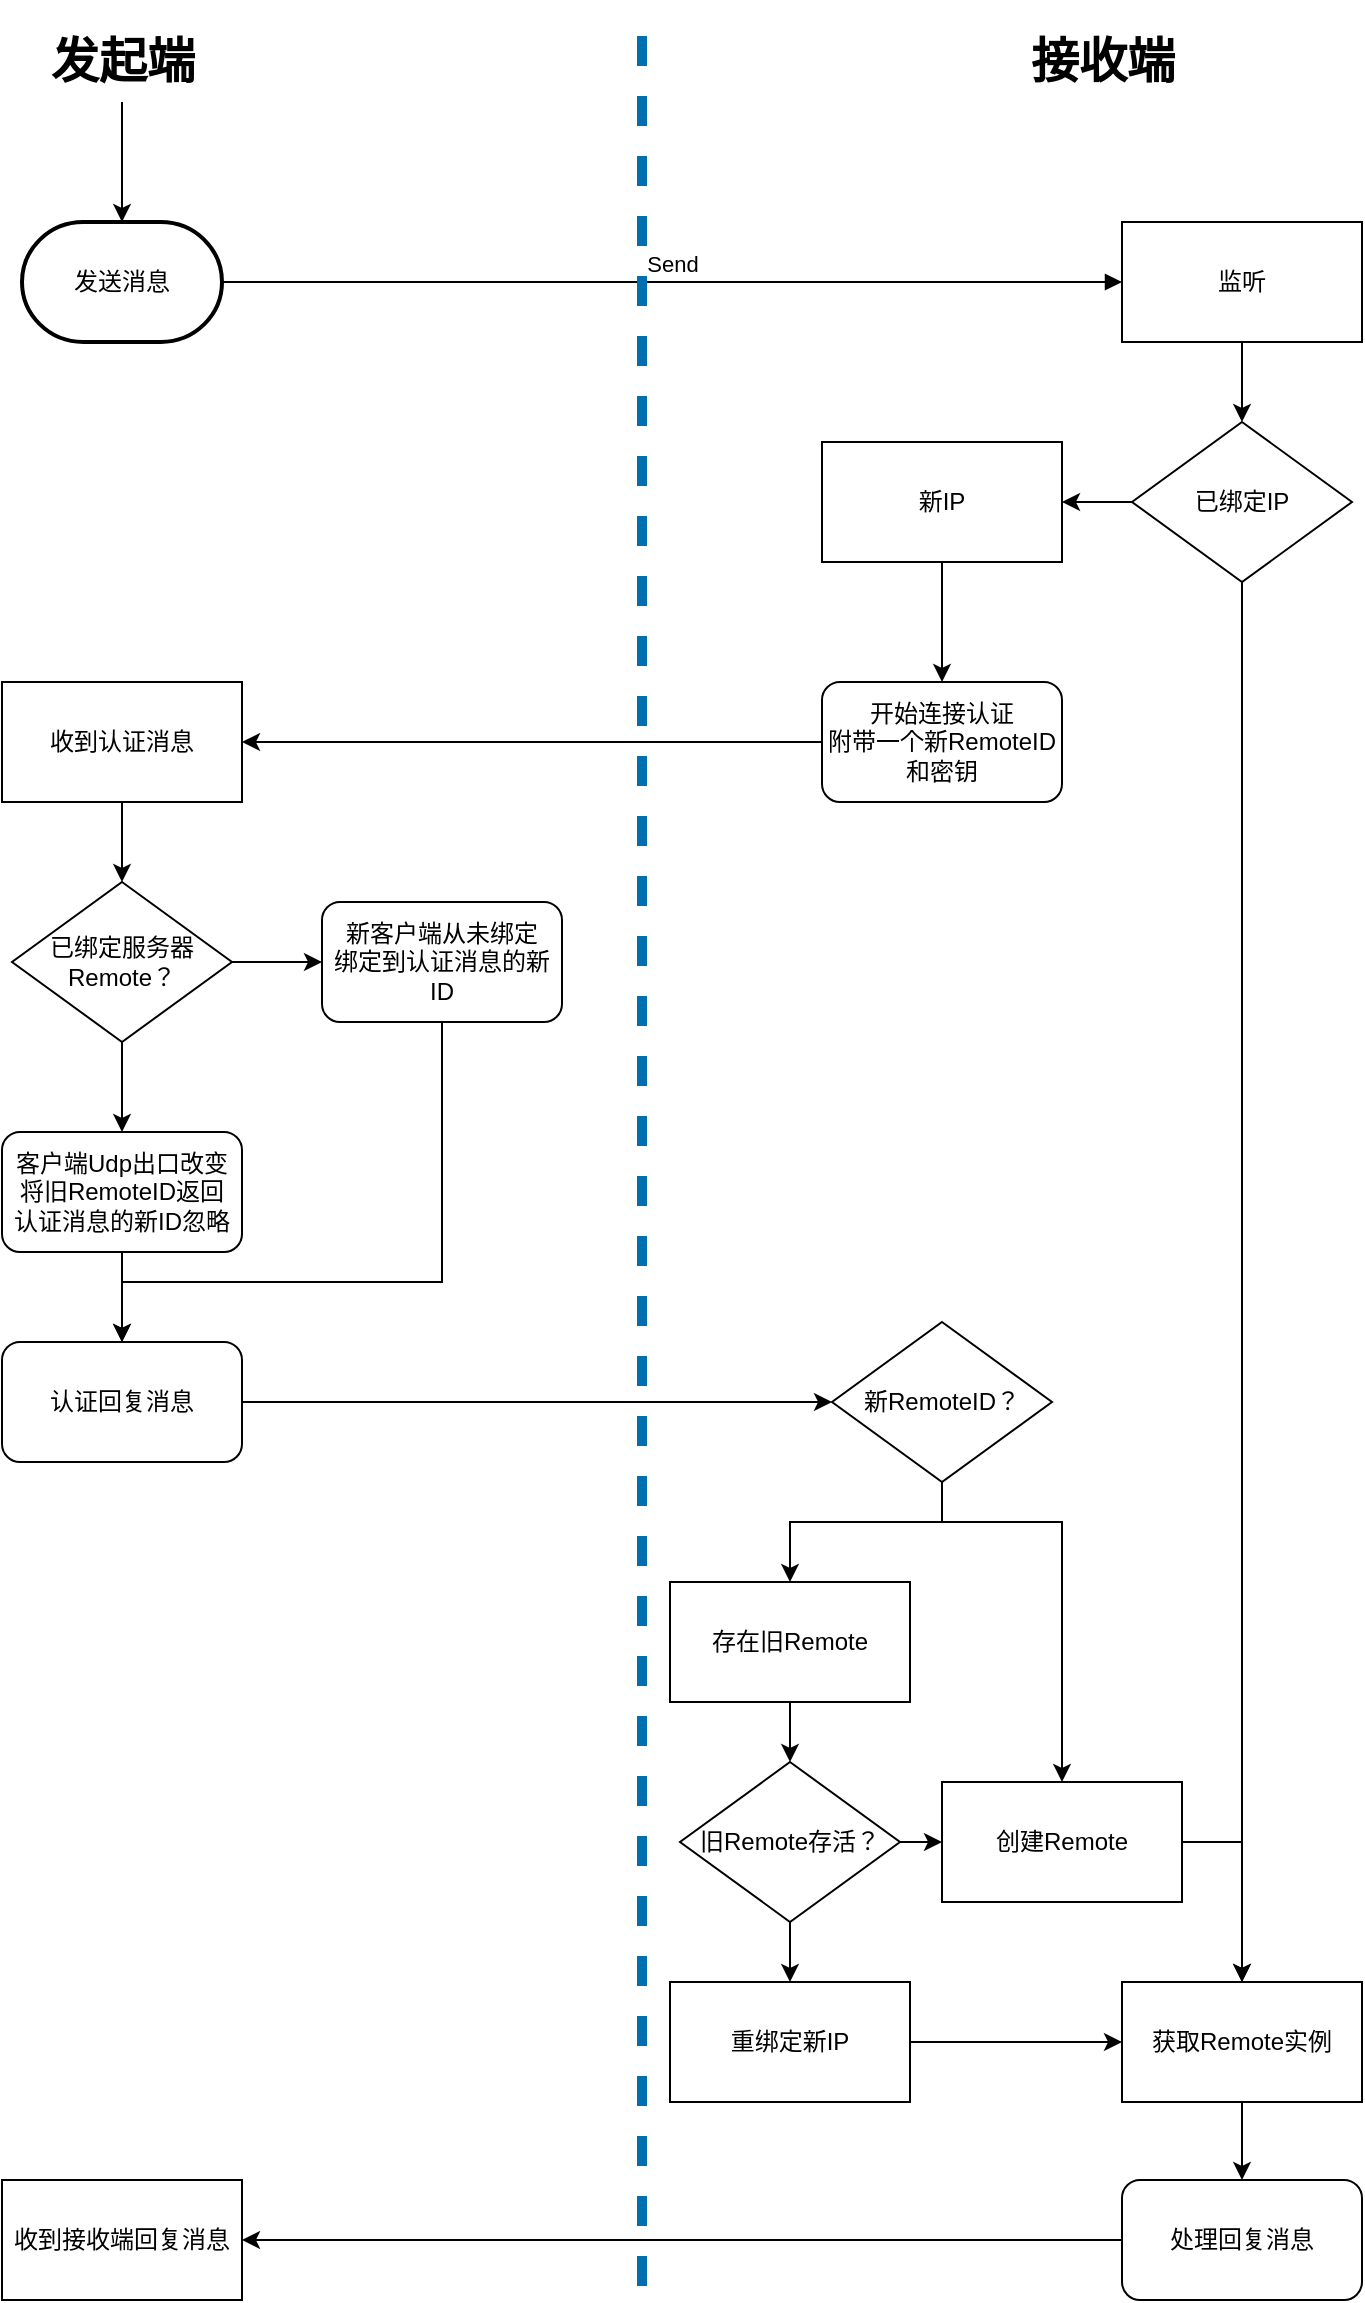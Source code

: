 <mxfile version="13.6.5">
    <diagram id="Af7HyR9InkvM6opnTZmr" name="第 1 页">
        <mxGraphModel dx="895" dy="667" grid="1" gridSize="10" guides="1" tooltips="1" connect="1" arrows="1" fold="1" page="1" pageScale="1" pageWidth="827" pageHeight="1169" math="0" shadow="0">
            <root>
                <mxCell id="0"/>
                <mxCell id="1" parent="0"/>
                <mxCell id="2" value="发送消息" style="strokeWidth=2;html=1;shape=mxgraph.flowchart.terminator;whiteSpace=wrap;" vertex="1" parent="1">
                    <mxGeometry x="90" y="118" width="100" height="60" as="geometry"/>
                </mxCell>
                <mxCell id="7" value="Send" style="html=1;verticalAlign=bottom;endArrow=block;entryX=0;entryY=0.5;entryDx=0;entryDy=0;" edge="1" parent="1" source="2" target="12">
                    <mxGeometry width="80" relative="1" as="geometry">
                        <mxPoint x="190" y="148" as="sourcePoint"/>
                        <mxPoint x="340" y="148" as="targetPoint"/>
                    </mxGeometry>
                </mxCell>
                <mxCell id="17" style="edgeStyle=orthogonalEdgeStyle;rounded=0;orthogonalLoop=1;jettySize=auto;html=1;entryX=0.5;entryY=0;entryDx=0;entryDy=0;entryPerimeter=0;" edge="1" parent="1" source="8" target="2">
                    <mxGeometry relative="1" as="geometry"/>
                </mxCell>
                <mxCell id="8" value="发起端" style="text;strokeColor=none;fillColor=none;html=1;fontSize=24;fontStyle=1;verticalAlign=middle;align=center;" vertex="1" parent="1">
                    <mxGeometry x="90" y="18" width="100" height="40" as="geometry"/>
                </mxCell>
                <mxCell id="9" value="接收端" style="text;strokeColor=none;fillColor=none;html=1;fontSize=24;fontStyle=1;verticalAlign=middle;align=center;" vertex="1" parent="1">
                    <mxGeometry x="580" y="18" width="100" height="40" as="geometry"/>
                </mxCell>
                <mxCell id="15" style="edgeStyle=orthogonalEdgeStyle;rounded=0;orthogonalLoop=1;jettySize=auto;html=1;" edge="1" parent="1" source="11" target="14">
                    <mxGeometry relative="1" as="geometry"/>
                </mxCell>
                <mxCell id="19" style="edgeStyle=orthogonalEdgeStyle;rounded=0;orthogonalLoop=1;jettySize=auto;html=1;entryX=1;entryY=0.5;entryDx=0;entryDy=0;" edge="1" parent="1" source="11" target="18">
                    <mxGeometry relative="1" as="geometry"/>
                </mxCell>
                <mxCell id="11" value="已绑定IP" style="rhombus;whiteSpace=wrap;html=1;" vertex="1" parent="1">
                    <mxGeometry x="645" y="218" width="110" height="80" as="geometry"/>
                </mxCell>
                <mxCell id="13" style="edgeStyle=orthogonalEdgeStyle;rounded=0;orthogonalLoop=1;jettySize=auto;html=1;entryX=0.5;entryY=0;entryDx=0;entryDy=0;" edge="1" parent="1" source="12" target="11">
                    <mxGeometry relative="1" as="geometry"/>
                </mxCell>
                <mxCell id="12" value="监听" style="rounded=0;whiteSpace=wrap;html=1;" vertex="1" parent="1">
                    <mxGeometry x="640" y="118" width="120" height="60" as="geometry"/>
                </mxCell>
                <mxCell id="44" style="edgeStyle=orthogonalEdgeStyle;rounded=0;orthogonalLoop=1;jettySize=auto;html=1;strokeWidth=1;" edge="1" parent="1" source="14" target="43">
                    <mxGeometry relative="1" as="geometry"/>
                </mxCell>
                <mxCell id="14" value="获取Remote实例" style="rounded=0;whiteSpace=wrap;html=1;" vertex="1" parent="1">
                    <mxGeometry x="640" y="998" width="120" height="60" as="geometry"/>
                </mxCell>
                <mxCell id="23" style="edgeStyle=orthogonalEdgeStyle;rounded=0;orthogonalLoop=1;jettySize=auto;html=1;" edge="1" parent="1" source="18" target="22">
                    <mxGeometry relative="1" as="geometry"/>
                </mxCell>
                <mxCell id="18" value="新IP" style="rounded=0;whiteSpace=wrap;html=1;" vertex="1" parent="1">
                    <mxGeometry x="490" y="228" width="120" height="60" as="geometry"/>
                </mxCell>
                <mxCell id="25" style="edgeStyle=orthogonalEdgeStyle;rounded=0;orthogonalLoop=1;jettySize=auto;html=1;entryX=1;entryY=0.5;entryDx=0;entryDy=0;" edge="1" parent="1" source="22" target="24">
                    <mxGeometry relative="1" as="geometry"/>
                </mxCell>
                <mxCell id="22" value="开始连接认证&lt;br&gt;附带一个新RemoteID&lt;br&gt;和密钥" style="rounded=1;whiteSpace=wrap;html=1;" vertex="1" parent="1">
                    <mxGeometry x="490" y="348" width="120" height="60" as="geometry"/>
                </mxCell>
                <mxCell id="27" style="edgeStyle=orthogonalEdgeStyle;rounded=0;orthogonalLoop=1;jettySize=auto;html=1;entryX=0.5;entryY=0;entryDx=0;entryDy=0;" edge="1" parent="1" source="24" target="26">
                    <mxGeometry relative="1" as="geometry"/>
                </mxCell>
                <mxCell id="24" value="收到认证消息" style="rounded=0;whiteSpace=wrap;html=1;" vertex="1" parent="1">
                    <mxGeometry x="80" y="348" width="120" height="60" as="geometry"/>
                </mxCell>
                <mxCell id="29" style="edgeStyle=orthogonalEdgeStyle;rounded=0;orthogonalLoop=1;jettySize=auto;html=1;entryX=0.5;entryY=0;entryDx=0;entryDy=0;" edge="1" parent="1" source="26" target="28">
                    <mxGeometry relative="1" as="geometry"/>
                </mxCell>
                <mxCell id="34" style="edgeStyle=orthogonalEdgeStyle;rounded=0;orthogonalLoop=1;jettySize=auto;html=1;entryX=0;entryY=0.5;entryDx=0;entryDy=0;" edge="1" parent="1" source="26" target="30">
                    <mxGeometry relative="1" as="geometry"/>
                </mxCell>
                <mxCell id="26" value="已绑定服务器Remote？" style="rhombus;whiteSpace=wrap;html=1;" vertex="1" parent="1">
                    <mxGeometry x="85" y="448" width="110" height="80" as="geometry"/>
                </mxCell>
                <mxCell id="32" style="edgeStyle=orthogonalEdgeStyle;rounded=0;orthogonalLoop=1;jettySize=auto;html=1;" edge="1" parent="1" source="28" target="31">
                    <mxGeometry relative="1" as="geometry"/>
                </mxCell>
                <mxCell id="28" value="客户端Udp出口改变&lt;br&gt;将旧RemoteID返回&lt;br&gt;认证消息的新ID忽略" style="rounded=1;whiteSpace=wrap;html=1;" vertex="1" parent="1">
                    <mxGeometry x="80" y="573" width="120" height="60" as="geometry"/>
                </mxCell>
                <mxCell id="33" style="edgeStyle=orthogonalEdgeStyle;rounded=0;orthogonalLoop=1;jettySize=auto;html=1;entryX=0.5;entryY=0;entryDx=0;entryDy=0;" edge="1" parent="1" source="30" target="31">
                    <mxGeometry relative="1" as="geometry">
                        <Array as="points">
                            <mxPoint x="300" y="648"/>
                            <mxPoint x="140" y="648"/>
                        </Array>
                    </mxGeometry>
                </mxCell>
                <mxCell id="30" value="新客户端从未绑定&lt;br&gt;绑定到认证消息的新ID" style="rounded=1;whiteSpace=wrap;html=1;" vertex="1" parent="1">
                    <mxGeometry x="240" y="458" width="120" height="60" as="geometry"/>
                </mxCell>
                <mxCell id="41" style="edgeStyle=orthogonalEdgeStyle;rounded=0;orthogonalLoop=1;jettySize=auto;html=1;entryX=0;entryY=0.5;entryDx=0;entryDy=0;" edge="1" parent="1" source="31" target="38">
                    <mxGeometry relative="1" as="geometry"/>
                </mxCell>
                <mxCell id="31" value="认证回复消息" style="rounded=1;whiteSpace=wrap;html=1;" vertex="1" parent="1">
                    <mxGeometry x="80" y="678" width="120" height="60" as="geometry"/>
                </mxCell>
                <mxCell id="36" value="" style="endArrow=none;dashed=1;html=1;fillColor=#1ba1e2;strokeColor=#006EAF;strokeWidth=5;" edge="1" parent="1">
                    <mxGeometry width="50" height="50" relative="1" as="geometry">
                        <mxPoint x="400" y="1150" as="sourcePoint"/>
                        <mxPoint x="400" y="10" as="targetPoint"/>
                    </mxGeometry>
                </mxCell>
                <mxCell id="47" style="edgeStyle=orthogonalEdgeStyle;rounded=0;orthogonalLoop=1;jettySize=auto;html=1;entryX=0.5;entryY=0;entryDx=0;entryDy=0;strokeWidth=1;" edge="1" parent="1" source="38" target="39">
                    <mxGeometry relative="1" as="geometry">
                        <Array as="points">
                            <mxPoint x="550" y="768"/>
                            <mxPoint x="610" y="768"/>
                        </Array>
                    </mxGeometry>
                </mxCell>
                <mxCell id="50" style="edgeStyle=orthogonalEdgeStyle;rounded=0;orthogonalLoop=1;jettySize=auto;html=1;entryX=0.5;entryY=0;entryDx=0;entryDy=0;strokeWidth=1;" edge="1" parent="1" source="38" target="49">
                    <mxGeometry relative="1" as="geometry">
                        <Array as="points">
                            <mxPoint x="550" y="768"/>
                            <mxPoint x="474" y="768"/>
                        </Array>
                    </mxGeometry>
                </mxCell>
                <mxCell id="38" value="新RemoteID？" style="rhombus;whiteSpace=wrap;html=1;" vertex="1" parent="1">
                    <mxGeometry x="495" y="668" width="110" height="80" as="geometry"/>
                </mxCell>
                <mxCell id="48" style="edgeStyle=orthogonalEdgeStyle;rounded=0;orthogonalLoop=1;jettySize=auto;html=1;entryX=0.5;entryY=0;entryDx=0;entryDy=0;strokeWidth=1;" edge="1" parent="1" source="39" target="14">
                    <mxGeometry relative="1" as="geometry">
                        <Array as="points">
                            <mxPoint x="700" y="928"/>
                        </Array>
                    </mxGeometry>
                </mxCell>
                <mxCell id="39" value="创建Remote" style="rounded=0;whiteSpace=wrap;html=1;" vertex="1" parent="1">
                    <mxGeometry x="550" y="898" width="120" height="60" as="geometry"/>
                </mxCell>
                <mxCell id="46" style="edgeStyle=orthogonalEdgeStyle;rounded=0;orthogonalLoop=1;jettySize=auto;html=1;strokeWidth=1;" edge="1" parent="1" source="43" target="45">
                    <mxGeometry relative="1" as="geometry"/>
                </mxCell>
                <mxCell id="43" value="处理回复消息" style="rounded=1;whiteSpace=wrap;html=1;" vertex="1" parent="1">
                    <mxGeometry x="640" y="1097" width="120" height="60" as="geometry"/>
                </mxCell>
                <mxCell id="45" value="收到接收端回复消息" style="rounded=0;whiteSpace=wrap;html=1;" vertex="1" parent="1">
                    <mxGeometry x="80" y="1097" width="120" height="60" as="geometry"/>
                </mxCell>
                <mxCell id="52" style="edgeStyle=orthogonalEdgeStyle;rounded=0;orthogonalLoop=1;jettySize=auto;html=1;entryX=0.5;entryY=0;entryDx=0;entryDy=0;strokeWidth=1;" edge="1" parent="1" source="49" target="51">
                    <mxGeometry relative="1" as="geometry"/>
                </mxCell>
                <mxCell id="49" value="存在旧Remote" style="rounded=0;whiteSpace=wrap;html=1;" vertex="1" parent="1">
                    <mxGeometry x="414" y="798" width="120" height="60" as="geometry"/>
                </mxCell>
                <mxCell id="54" style="edgeStyle=orthogonalEdgeStyle;rounded=0;orthogonalLoop=1;jettySize=auto;html=1;entryX=0;entryY=0.5;entryDx=0;entryDy=0;strokeWidth=1;" edge="1" parent="1" source="51" target="39">
                    <mxGeometry relative="1" as="geometry"/>
                </mxCell>
                <mxCell id="57" style="edgeStyle=orthogonalEdgeStyle;rounded=0;orthogonalLoop=1;jettySize=auto;html=1;entryX=0.5;entryY=0;entryDx=0;entryDy=0;strokeWidth=1;" edge="1" parent="1" source="51" target="55">
                    <mxGeometry relative="1" as="geometry"/>
                </mxCell>
                <mxCell id="51" value="旧Remote存活？" style="rhombus;whiteSpace=wrap;html=1;" vertex="1" parent="1">
                    <mxGeometry x="419" y="888" width="110" height="80" as="geometry"/>
                </mxCell>
                <mxCell id="58" style="edgeStyle=orthogonalEdgeStyle;rounded=0;orthogonalLoop=1;jettySize=auto;html=1;entryX=0;entryY=0.5;entryDx=0;entryDy=0;strokeWidth=1;" edge="1" parent="1" source="55" target="14">
                    <mxGeometry relative="1" as="geometry"/>
                </mxCell>
                <mxCell id="55" value="重绑定新IP" style="rounded=0;whiteSpace=wrap;html=1;" vertex="1" parent="1">
                    <mxGeometry x="414" y="998" width="120" height="60" as="geometry"/>
                </mxCell>
            </root>
        </mxGraphModel>
    </diagram>
</mxfile>